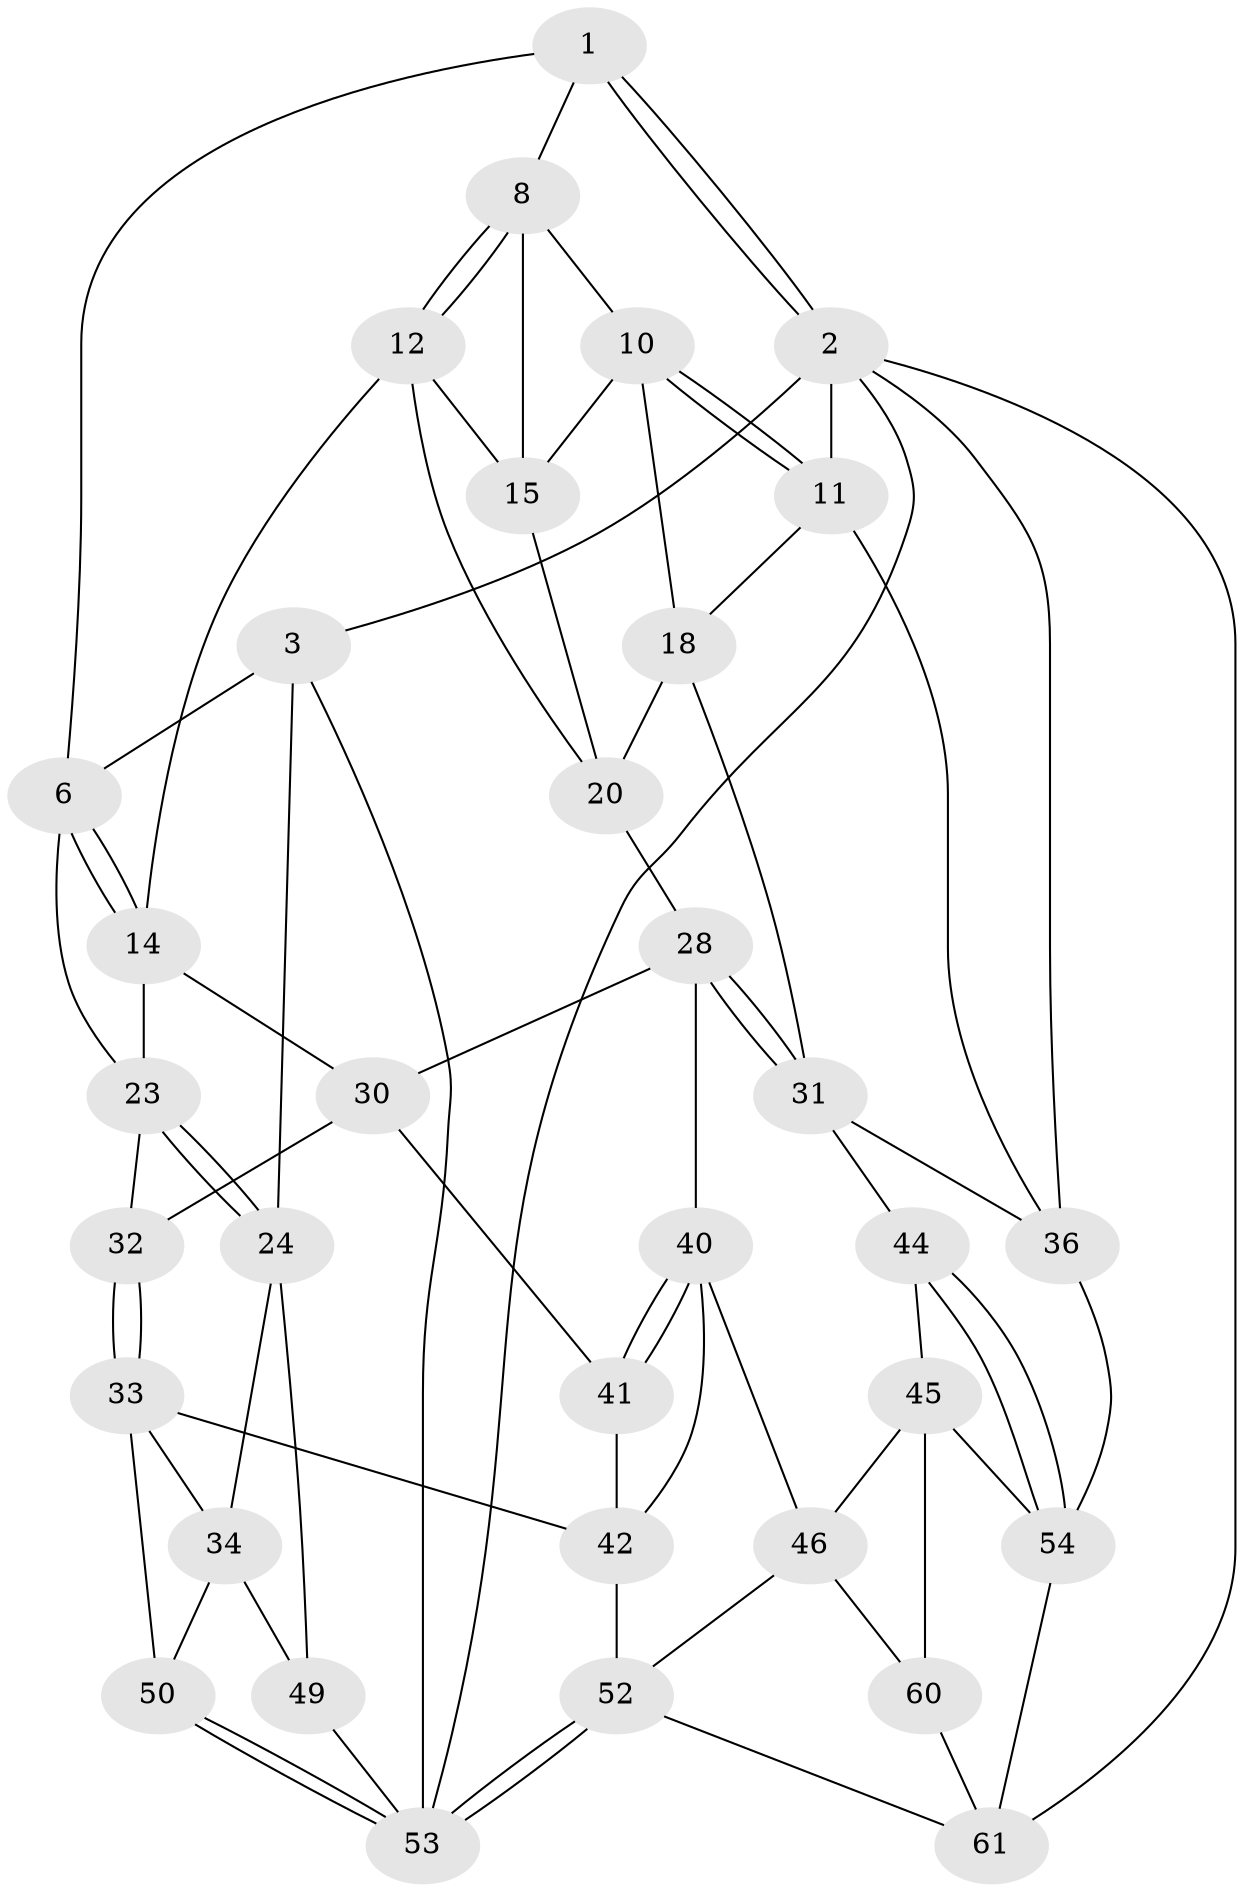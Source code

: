 // original degree distribution, {3: 0.03225806451612903, 5: 0.5161290322580645, 4: 0.24193548387096775, 6: 0.20967741935483872}
// Generated by graph-tools (version 1.1) at 2025/42/03/06/25 10:42:33]
// undirected, 34 vertices, 77 edges
graph export_dot {
graph [start="1"]
  node [color=gray90,style=filled];
  1 [pos="+0.5499782585735569+0",super="+5"];
  2 [pos="+1+0",super="+35"];
  3 [pos="+0+0",super="+4"];
  6 [pos="+0.5245346978357358+0",super="+7"];
  8 [pos="+0.620778285221643+0.005705607005295134",super="+9"];
  10 [pos="+1+0",super="+17"];
  11 [pos="+1+0",super="+21"];
  12 [pos="+0.6143157851829255+0.12571980663279186",super="+13"];
  14 [pos="+0.44126888899880723+0.23358472620714507",super="+26"];
  15 [pos="+0.7495452261226014+0.12283193285557666",super="+16"];
  18 [pos="+0.8517496120971381+0.20398132677101663",super="+19"];
  20 [pos="+0.7170740351859798+0.20065286941938507",super="+22"];
  23 [pos="+0.23550633241983474+0.16897044209860201",super="+27"];
  24 [pos="+0+0.2927816278622769",super="+25"];
  28 [pos="+0.6727658692274417+0.3955403910351303",super="+29"];
  30 [pos="+0.4153491677827108+0.2758567388684636",super="+39"];
  31 [pos="+0.8664958980548375+0.4108314143685358",super="+38"];
  32 [pos="+0.21651555012469006+0.44767316214722963"];
  33 [pos="+0.2148591026515846+0.4503062719520014",super="+43"];
  34 [pos="+0.13494175596194233+0.45199630360481113",super="+48"];
  36 [pos="+1+0.9450259781896138",super="+37"];
  40 [pos="+0.5650769556534487+0.5320854862304443",super="+47"];
  41 [pos="+0.4116933123375186+0.46123906875923043"];
  42 [pos="+0.3395387141662677+0.5366469708846406",super="+51"];
  44 [pos="+0.871838471952526+0.5230305229547502"];
  45 [pos="+0.87109205213409+0.5236671493403425",super="+55"];
  46 [pos="+0.5947657458648574+0.6256694725421494",super="+57"];
  49 [pos="+0+0.687013727642487"];
  50 [pos="+0.18961444520471707+0.692349377271118"];
  52 [pos="+0.28036956515172196+1",super="+58"];
  53 [pos="+0.10155230094916805+1",super="+59"];
  54 [pos="+0.9277926206348099+0.701481495596464",super="+56"];
  60 [pos="+0.7062411135653041+0.842081218344748"];
  61 [pos="+0.8446073075047899+0.8409149131805196",super="+62"];
  1 -- 2;
  1 -- 2;
  1 -- 8;
  1 -- 6;
  2 -- 3;
  2 -- 11;
  2 -- 36;
  2 -- 53;
  2 -- 61;
  3 -- 24;
  3 -- 53;
  3 -- 6;
  6 -- 14;
  6 -- 14;
  6 -- 23;
  8 -- 12;
  8 -- 12;
  8 -- 10;
  8 -- 15;
  10 -- 11;
  10 -- 11;
  10 -- 18;
  10 -- 15;
  11 -- 18;
  11 -- 36;
  12 -- 15;
  12 -- 20;
  12 -- 14;
  14 -- 30;
  14 -- 23;
  15 -- 20;
  18 -- 20;
  18 -- 31;
  20 -- 28;
  23 -- 24;
  23 -- 24;
  23 -- 32;
  24 -- 34;
  24 -- 49;
  28 -- 31;
  28 -- 31;
  28 -- 40;
  28 -- 30;
  30 -- 32;
  30 -- 41;
  31 -- 44;
  31 -- 36;
  32 -- 33;
  32 -- 33;
  33 -- 34;
  33 -- 42;
  33 -- 50;
  34 -- 49;
  34 -- 50;
  36 -- 54;
  40 -- 41;
  40 -- 41;
  40 -- 46;
  40 -- 42;
  41 -- 42;
  42 -- 52;
  44 -- 45;
  44 -- 54;
  44 -- 54;
  45 -- 46;
  45 -- 60;
  45 -- 54;
  46 -- 52;
  46 -- 60;
  49 -- 53;
  50 -- 53;
  50 -- 53;
  52 -- 53;
  52 -- 53;
  52 -- 61;
  54 -- 61;
  60 -- 61;
}
